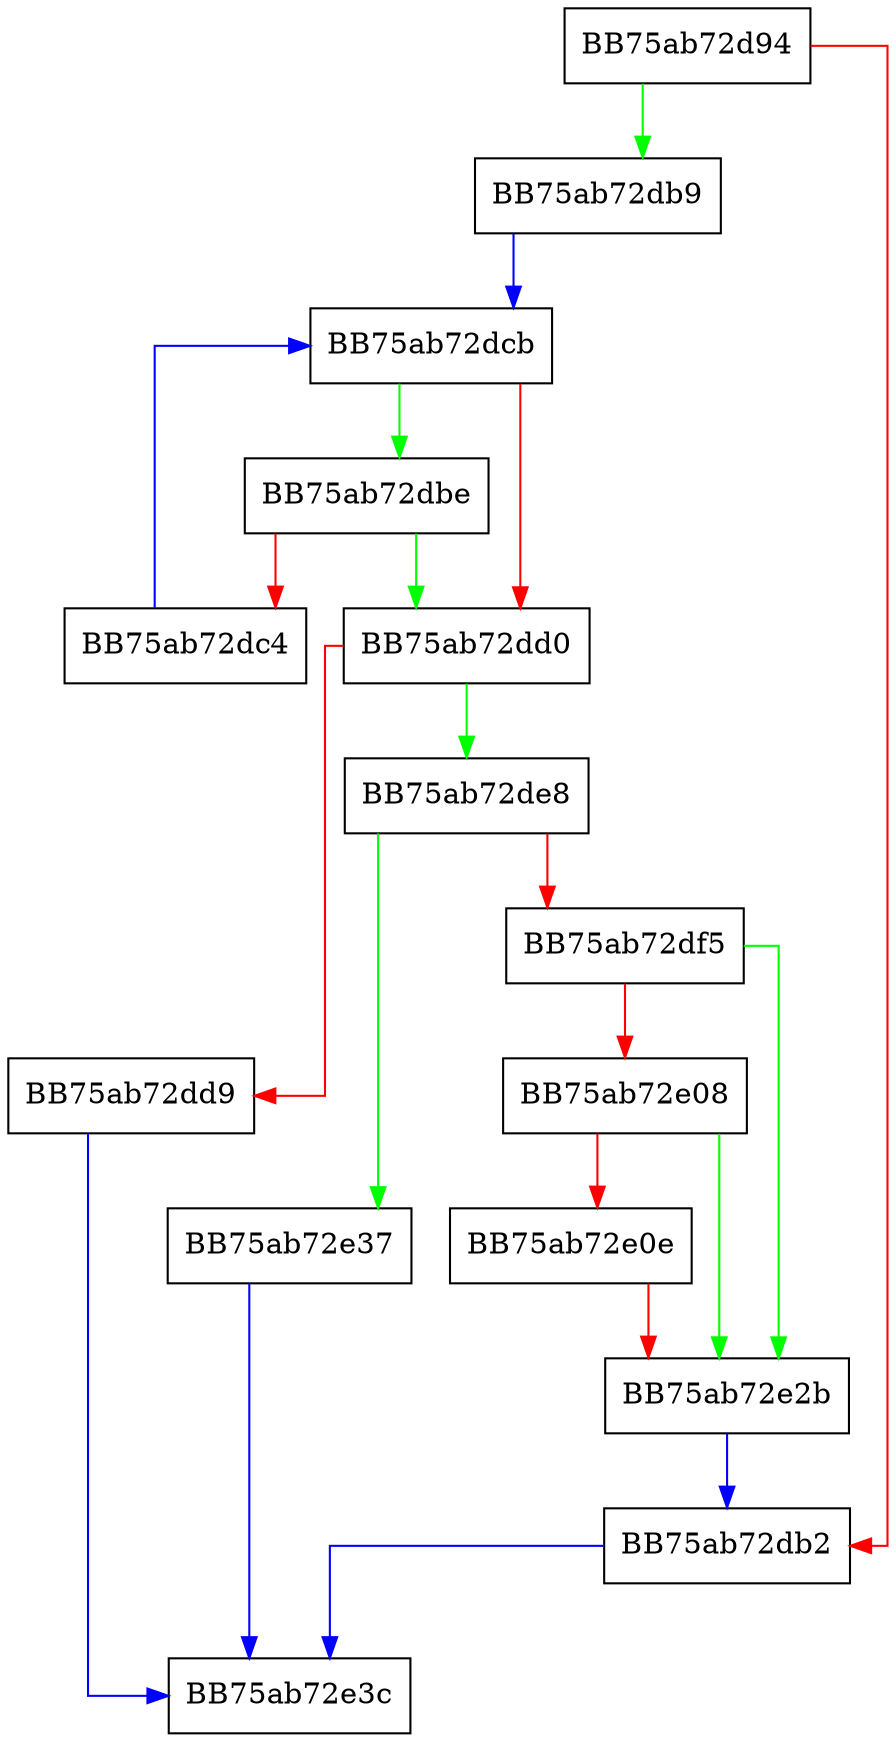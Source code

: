 digraph pGetExpandedEnvPath {
  node [shape="box"];
  graph [splines=ortho];
  BB75ab72d94 -> BB75ab72db9 [color="green"];
  BB75ab72d94 -> BB75ab72db2 [color="red"];
  BB75ab72db2 -> BB75ab72e3c [color="blue"];
  BB75ab72db9 -> BB75ab72dcb [color="blue"];
  BB75ab72dbe -> BB75ab72dd0 [color="green"];
  BB75ab72dbe -> BB75ab72dc4 [color="red"];
  BB75ab72dc4 -> BB75ab72dcb [color="blue"];
  BB75ab72dcb -> BB75ab72dbe [color="green"];
  BB75ab72dcb -> BB75ab72dd0 [color="red"];
  BB75ab72dd0 -> BB75ab72de8 [color="green"];
  BB75ab72dd0 -> BB75ab72dd9 [color="red"];
  BB75ab72dd9 -> BB75ab72e3c [color="blue"];
  BB75ab72de8 -> BB75ab72e37 [color="green"];
  BB75ab72de8 -> BB75ab72df5 [color="red"];
  BB75ab72df5 -> BB75ab72e2b [color="green"];
  BB75ab72df5 -> BB75ab72e08 [color="red"];
  BB75ab72e08 -> BB75ab72e2b [color="green"];
  BB75ab72e08 -> BB75ab72e0e [color="red"];
  BB75ab72e0e -> BB75ab72e2b [color="red"];
  BB75ab72e2b -> BB75ab72db2 [color="blue"];
  BB75ab72e37 -> BB75ab72e3c [color="blue"];
}